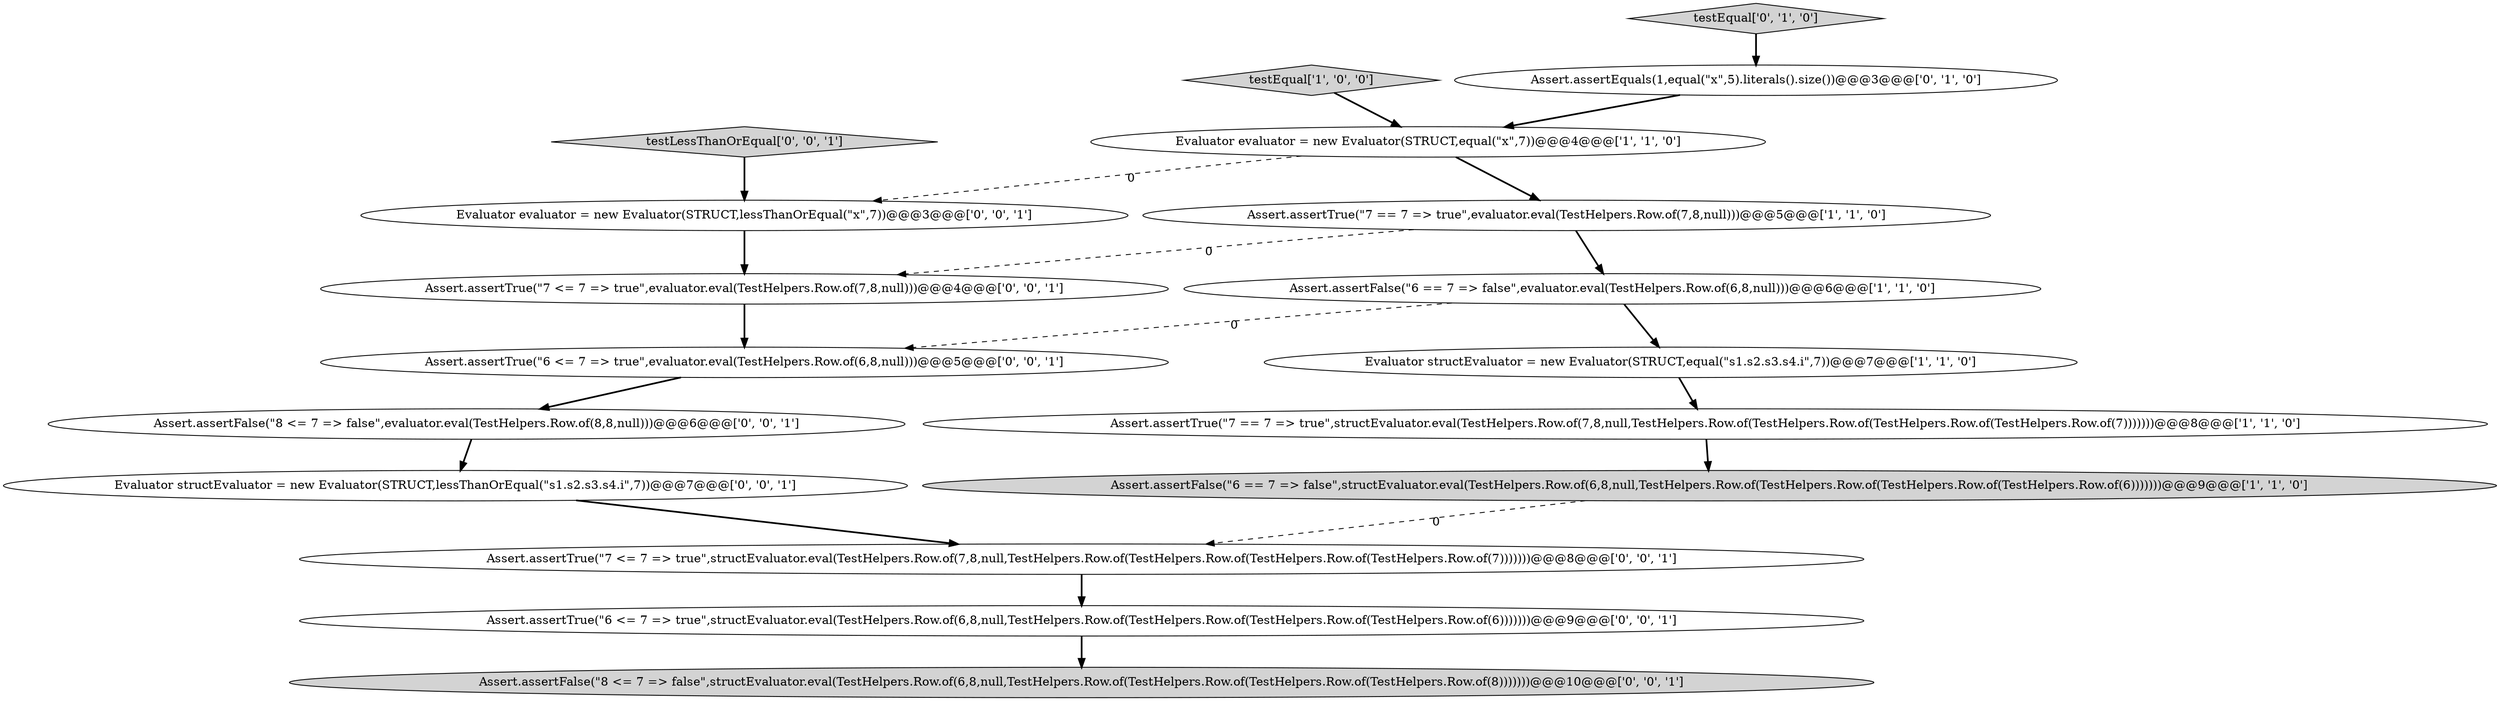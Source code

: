 digraph {
8 [style = filled, label = "Assert.assertEquals(1,equal(\"x\",5).literals().size())@@@3@@@['0', '1', '0']", fillcolor = white, shape = ellipse image = "AAA1AAABBB2BBB"];
14 [style = filled, label = "Assert.assertTrue(\"7 <= 7 => true\",evaluator.eval(TestHelpers.Row.of(7,8,null)))@@@4@@@['0', '0', '1']", fillcolor = white, shape = ellipse image = "AAA0AAABBB3BBB"];
6 [style = filled, label = "Assert.assertFalse(\"6 == 7 => false\",structEvaluator.eval(TestHelpers.Row.of(6,8,null,TestHelpers.Row.of(TestHelpers.Row.of(TestHelpers.Row.of(TestHelpers.Row.of(6)))))))@@@9@@@['1', '1', '0']", fillcolor = lightgray, shape = ellipse image = "AAA0AAABBB1BBB"];
3 [style = filled, label = "Assert.assertTrue(\"7 == 7 => true\",structEvaluator.eval(TestHelpers.Row.of(7,8,null,TestHelpers.Row.of(TestHelpers.Row.of(TestHelpers.Row.of(TestHelpers.Row.of(7)))))))@@@8@@@['1', '1', '0']", fillcolor = white, shape = ellipse image = "AAA0AAABBB1BBB"];
10 [style = filled, label = "Assert.assertFalse(\"8 <= 7 => false\",evaluator.eval(TestHelpers.Row.of(8,8,null)))@@@6@@@['0', '0', '1']", fillcolor = white, shape = ellipse image = "AAA0AAABBB3BBB"];
15 [style = filled, label = "Assert.assertTrue(\"7 <= 7 => true\",structEvaluator.eval(TestHelpers.Row.of(7,8,null,TestHelpers.Row.of(TestHelpers.Row.of(TestHelpers.Row.of(TestHelpers.Row.of(7)))))))@@@8@@@['0', '0', '1']", fillcolor = white, shape = ellipse image = "AAA0AAABBB3BBB"];
16 [style = filled, label = "Assert.assertTrue(\"6 <= 7 => true\",evaluator.eval(TestHelpers.Row.of(6,8,null)))@@@5@@@['0', '0', '1']", fillcolor = white, shape = ellipse image = "AAA0AAABBB3BBB"];
9 [style = filled, label = "Evaluator evaluator = new Evaluator(STRUCT,lessThanOrEqual(\"x\",7))@@@3@@@['0', '0', '1']", fillcolor = white, shape = ellipse image = "AAA0AAABBB3BBB"];
13 [style = filled, label = "testLessThanOrEqual['0', '0', '1']", fillcolor = lightgray, shape = diamond image = "AAA0AAABBB3BBB"];
1 [style = filled, label = "Assert.assertTrue(\"7 == 7 => true\",evaluator.eval(TestHelpers.Row.of(7,8,null)))@@@5@@@['1', '1', '0']", fillcolor = white, shape = ellipse image = "AAA0AAABBB1BBB"];
2 [style = filled, label = "Assert.assertFalse(\"6 == 7 => false\",evaluator.eval(TestHelpers.Row.of(6,8,null)))@@@6@@@['1', '1', '0']", fillcolor = white, shape = ellipse image = "AAA0AAABBB1BBB"];
17 [style = filled, label = "Evaluator structEvaluator = new Evaluator(STRUCT,lessThanOrEqual(\"s1.s2.s3.s4.i\",7))@@@7@@@['0', '0', '1']", fillcolor = white, shape = ellipse image = "AAA0AAABBB3BBB"];
11 [style = filled, label = "Assert.assertTrue(\"6 <= 7 => true\",structEvaluator.eval(TestHelpers.Row.of(6,8,null,TestHelpers.Row.of(TestHelpers.Row.of(TestHelpers.Row.of(TestHelpers.Row.of(6)))))))@@@9@@@['0', '0', '1']", fillcolor = white, shape = ellipse image = "AAA0AAABBB3BBB"];
4 [style = filled, label = "Evaluator structEvaluator = new Evaluator(STRUCT,equal(\"s1.s2.s3.s4.i\",7))@@@7@@@['1', '1', '0']", fillcolor = white, shape = ellipse image = "AAA0AAABBB1BBB"];
7 [style = filled, label = "testEqual['0', '1', '0']", fillcolor = lightgray, shape = diamond image = "AAA0AAABBB2BBB"];
0 [style = filled, label = "testEqual['1', '0', '0']", fillcolor = lightgray, shape = diamond image = "AAA0AAABBB1BBB"];
12 [style = filled, label = "Assert.assertFalse(\"8 <= 7 => false\",structEvaluator.eval(TestHelpers.Row.of(6,8,null,TestHelpers.Row.of(TestHelpers.Row.of(TestHelpers.Row.of(TestHelpers.Row.of(8)))))))@@@10@@@['0', '0', '1']", fillcolor = lightgray, shape = ellipse image = "AAA0AAABBB3BBB"];
5 [style = filled, label = "Evaluator evaluator = new Evaluator(STRUCT,equal(\"x\",7))@@@4@@@['1', '1', '0']", fillcolor = white, shape = ellipse image = "AAA0AAABBB1BBB"];
2->16 [style = dashed, label="0"];
6->15 [style = dashed, label="0"];
1->14 [style = dashed, label="0"];
13->9 [style = bold, label=""];
0->5 [style = bold, label=""];
7->8 [style = bold, label=""];
15->11 [style = bold, label=""];
2->4 [style = bold, label=""];
17->15 [style = bold, label=""];
8->5 [style = bold, label=""];
14->16 [style = bold, label=""];
11->12 [style = bold, label=""];
4->3 [style = bold, label=""];
10->17 [style = bold, label=""];
1->2 [style = bold, label=""];
16->10 [style = bold, label=""];
5->9 [style = dashed, label="0"];
9->14 [style = bold, label=""];
3->6 [style = bold, label=""];
5->1 [style = bold, label=""];
}

